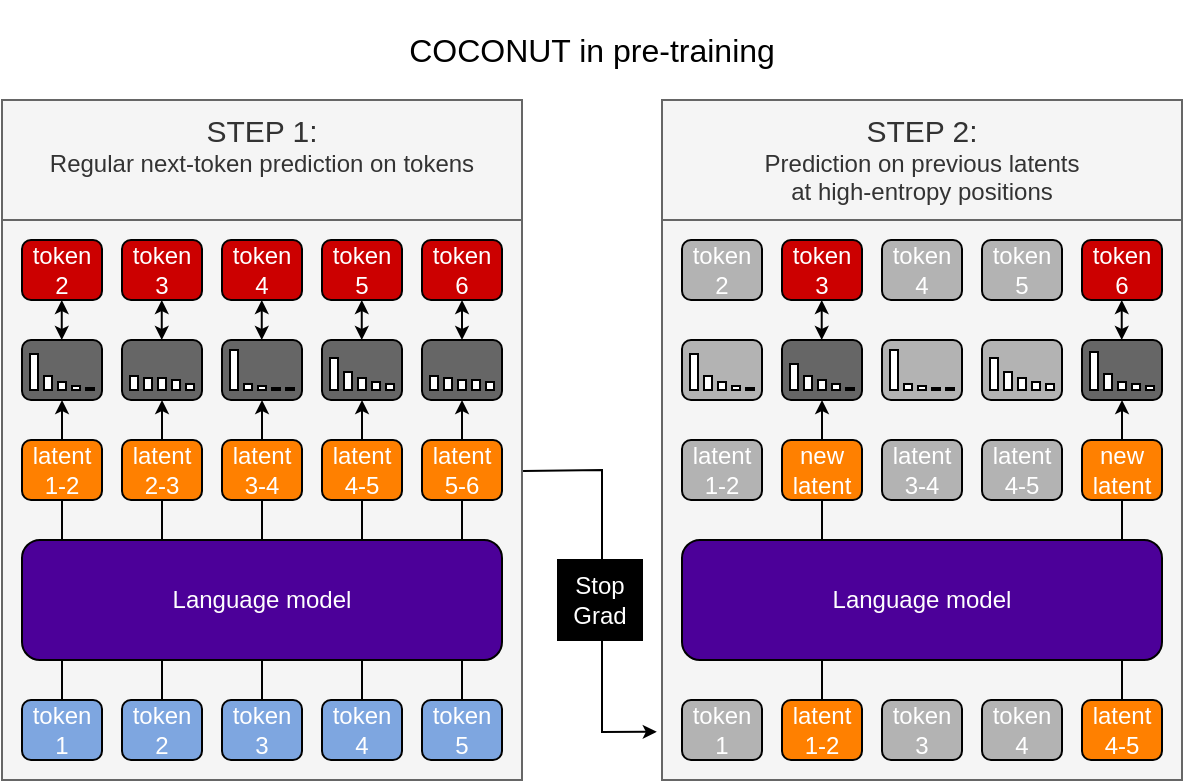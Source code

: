 <mxfile version="26.0.4">
  <diagram name="Seite-1" id="RBNpjxJl_SiNE16JDTqy">
    <mxGraphModel dx="681" dy="481" grid="1" gridSize="10" guides="1" tooltips="1" connect="1" arrows="1" fold="1" page="1" pageScale="1" pageWidth="827" pageHeight="1169" math="0" shadow="0">
      <root>
        <mxCell id="0" />
        <mxCell id="1" parent="0" />
        <mxCell id="LtRF18KnijJm92M0xNn5-76" value="" style="rounded=0;whiteSpace=wrap;html=1;fillColor=#f5f5f5;fontColor=#333333;strokeColor=#666666;" parent="1" vertex="1">
          <mxGeometry x="450" y="140" width="260" height="280" as="geometry" />
        </mxCell>
        <mxCell id="LtRF18KnijJm92M0xNn5-153" style="edgeStyle=orthogonalEdgeStyle;rounded=0;orthogonalLoop=1;jettySize=auto;html=1;exitX=0.5;exitY=0;exitDx=0;exitDy=0;entryX=0.5;entryY=1;entryDx=0;entryDy=0;endSize=4;" parent="1" source="LtRF18KnijJm92M0xNn5-70" target="LtRF18KnijJm92M0xNn5-135" edge="1">
          <mxGeometry relative="1" as="geometry" />
        </mxCell>
        <mxCell id="LtRF18KnijJm92M0xNn5-150" style="edgeStyle=orthogonalEdgeStyle;rounded=0;orthogonalLoop=1;jettySize=auto;html=1;exitX=0.5;exitY=0;exitDx=0;exitDy=0;entryX=0.5;entryY=1;entryDx=0;entryDy=0;endSize=4;" parent="1" source="LtRF18KnijJm92M0xNn5-69" target="LtRF18KnijJm92M0xNn5-117" edge="1">
          <mxGeometry relative="1" as="geometry" />
        </mxCell>
        <mxCell id="LtRF18KnijJm92M0xNn5-75" value="" style="rounded=0;whiteSpace=wrap;html=1;fillColor=#f5f5f5;fontColor=#333333;strokeColor=#666666;verticalAlign=top;" parent="1" vertex="1">
          <mxGeometry x="120" y="140" width="260" height="280" as="geometry" />
        </mxCell>
        <mxCell id="LtRF18KnijJm92M0xNn5-148" style="edgeStyle=orthogonalEdgeStyle;rounded=0;orthogonalLoop=1;jettySize=auto;html=1;exitX=0.5;exitY=0;exitDx=0;exitDy=0;entryX=0.5;entryY=1;entryDx=0;entryDy=0;endSize=4;" parent="1" source="LtRF18KnijJm92M0xNn5-5" target="LtRF18KnijJm92M0xNn5-104" edge="1">
          <mxGeometry relative="1" as="geometry" />
        </mxCell>
        <mxCell id="LtRF18KnijJm92M0xNn5-147" style="edgeStyle=orthogonalEdgeStyle;rounded=0;orthogonalLoop=1;jettySize=auto;html=1;exitX=0.5;exitY=0;exitDx=0;exitDy=0;entryX=0.5;entryY=1;entryDx=0;entryDy=0;endSize=4;" parent="1" source="LtRF18KnijJm92M0xNn5-6" target="LtRF18KnijJm92M0xNn5-98" edge="1">
          <mxGeometry relative="1" as="geometry" />
        </mxCell>
        <mxCell id="LtRF18KnijJm92M0xNn5-146" style="edgeStyle=orthogonalEdgeStyle;rounded=0;orthogonalLoop=1;jettySize=auto;html=1;exitX=0.5;exitY=0;exitDx=0;exitDy=0;entryX=0.5;entryY=1;entryDx=0;entryDy=0;endSize=4;" parent="1" source="LtRF18KnijJm92M0xNn5-4" target="LtRF18KnijJm92M0xNn5-92" edge="1">
          <mxGeometry relative="1" as="geometry" />
        </mxCell>
        <mxCell id="LtRF18KnijJm92M0xNn5-145" style="edgeStyle=orthogonalEdgeStyle;rounded=0;orthogonalLoop=1;jettySize=auto;html=1;exitX=0.5;exitY=0;exitDx=0;exitDy=0;entryX=0.5;entryY=1;entryDx=0;entryDy=0;endSize=4;" parent="1" source="LtRF18KnijJm92M0xNn5-3" target="LtRF18KnijJm92M0xNn5-86" edge="1">
          <mxGeometry relative="1" as="geometry" />
        </mxCell>
        <mxCell id="LtRF18KnijJm92M0xNn5-144" style="edgeStyle=orthogonalEdgeStyle;rounded=0;orthogonalLoop=1;jettySize=auto;html=1;exitX=0.5;exitY=0;exitDx=0;exitDy=0;entryX=0.5;entryY=1;entryDx=0;entryDy=0;endSize=4;" parent="1" source="LtRF18KnijJm92M0xNn5-2" target="LtRF18KnijJm92M0xNn5-80" edge="1">
          <mxGeometry relative="1" as="geometry" />
        </mxCell>
        <mxCell id="LtRF18KnijJm92M0xNn5-1" value="Language model" style="rounded=1;whiteSpace=wrap;html=1;fillColor=#4C0099;fontColor=#FFFFFF;" parent="1" vertex="1">
          <mxGeometry x="130" y="300" width="240" height="60" as="geometry" />
        </mxCell>
        <mxCell id="LtRF18KnijJm92M0xNn5-2" value="token&lt;div&gt;1&lt;/div&gt;" style="rounded=1;whiteSpace=wrap;html=1;fillColor=#7EA6E0;fontColor=#FFFFFF;" parent="1" vertex="1">
          <mxGeometry x="130" y="380" width="40" height="30" as="geometry" />
        </mxCell>
        <mxCell id="LtRF18KnijJm92M0xNn5-3" value="token&lt;div&gt;2&lt;/div&gt;" style="rounded=1;whiteSpace=wrap;html=1;fillColor=#7EA6E0;fontColor=#FFFFFF;" parent="1" vertex="1">
          <mxGeometry x="180" y="380" width="40" height="30" as="geometry" />
        </mxCell>
        <mxCell id="LtRF18KnijJm92M0xNn5-4" value="token&lt;div&gt;3&lt;/div&gt;" style="rounded=1;whiteSpace=wrap;html=1;fillColor=#7EA6E0;fontColor=#FFFFFF;" parent="1" vertex="1">
          <mxGeometry x="230" y="380" width="40" height="30" as="geometry" />
        </mxCell>
        <mxCell id="LtRF18KnijJm92M0xNn5-5" value="token&lt;div&gt;5&lt;/div&gt;" style="rounded=1;whiteSpace=wrap;html=1;fillColor=#7EA6E0;fontColor=#FFFFFF;" parent="1" vertex="1">
          <mxGeometry x="330" y="380" width="40" height="30" as="geometry" />
        </mxCell>
        <mxCell id="LtRF18KnijJm92M0xNn5-6" value="token&lt;div&gt;4&lt;/div&gt;" style="rounded=1;whiteSpace=wrap;html=1;fillColor=#7EA6E0;fontColor=#FFFFFF;" parent="1" vertex="1">
          <mxGeometry x="280" y="380" width="40" height="30" as="geometry" />
        </mxCell>
        <mxCell id="LtRF18KnijJm92M0xNn5-12" value="latent&lt;div&gt;1-2&lt;/div&gt;" style="rounded=1;whiteSpace=wrap;html=1;fillColor=#FF8000;fontColor=#FFFFFF;" parent="1" vertex="1">
          <mxGeometry x="130" y="250" width="40" height="30" as="geometry" />
        </mxCell>
        <mxCell id="LtRF18KnijJm92M0xNn5-13" value="latent&lt;div&gt;2-3&lt;/div&gt;" style="rounded=1;whiteSpace=wrap;html=1;fillColor=#FF8000;fontColor=#FFFFFF;" parent="1" vertex="1">
          <mxGeometry x="180" y="250" width="40" height="30" as="geometry" />
        </mxCell>
        <mxCell id="LtRF18KnijJm92M0xNn5-14" value="latent&lt;div&gt;3-4&lt;/div&gt;" style="rounded=1;whiteSpace=wrap;html=1;fillColor=#FF8000;fontColor=#FFFFFF;" parent="1" vertex="1">
          <mxGeometry x="230" y="250" width="40" height="30" as="geometry" />
        </mxCell>
        <mxCell id="LtRF18KnijJm92M0xNn5-15" value="latent&lt;div&gt;5-6&lt;/div&gt;" style="rounded=1;whiteSpace=wrap;html=1;fillColor=#FF8000;fontColor=#FFFFFF;" parent="1" vertex="1">
          <mxGeometry x="330" y="250" width="40" height="30" as="geometry" />
        </mxCell>
        <mxCell id="LtRF18KnijJm92M0xNn5-16" value="latent&lt;div&gt;4-5&lt;/div&gt;" style="rounded=1;whiteSpace=wrap;html=1;fillColor=#FF8000;fontColor=#FFFFFF;" parent="1" vertex="1">
          <mxGeometry x="280" y="250" width="40" height="30" as="geometry" />
        </mxCell>
        <mxCell id="LtRF18KnijJm92M0xNn5-38" value="token&lt;div&gt;2&lt;/div&gt;" style="rounded=1;whiteSpace=wrap;html=1;fontColor=#FFFFFF;fillColor=#CC0000;" parent="1" vertex="1">
          <mxGeometry x="130" y="150" width="40" height="30" as="geometry" />
        </mxCell>
        <mxCell id="LtRF18KnijJm92M0xNn5-39" value="token&lt;div&gt;3&lt;/div&gt;" style="rounded=1;whiteSpace=wrap;html=1;fontColor=#FFFFFF;fillColor=#CC0000;" parent="1" vertex="1">
          <mxGeometry x="180" y="150" width="40" height="30" as="geometry" />
        </mxCell>
        <mxCell id="LtRF18KnijJm92M0xNn5-40" value="token&lt;div&gt;4&lt;/div&gt;" style="rounded=1;whiteSpace=wrap;html=1;fontColor=#FFFFFF;fillColor=#CC0000;" parent="1" vertex="1">
          <mxGeometry x="230" y="150" width="40" height="30" as="geometry" />
        </mxCell>
        <mxCell id="LtRF18KnijJm92M0xNn5-41" value="token&lt;div&gt;6&lt;/div&gt;" style="rounded=1;whiteSpace=wrap;html=1;fontColor=#FFFFFF;fillColor=#CC0000;" parent="1" vertex="1">
          <mxGeometry x="330" y="150" width="40" height="30" as="geometry" />
        </mxCell>
        <mxCell id="LtRF18KnijJm92M0xNn5-42" value="token&lt;div&gt;5&lt;/div&gt;" style="rounded=1;whiteSpace=wrap;html=1;fontColor=#FFFFFF;fillColor=#CC0000;" parent="1" vertex="1">
          <mxGeometry x="280" y="150" width="40" height="30" as="geometry" />
        </mxCell>
        <mxCell id="LtRF18KnijJm92M0xNn5-48" value="Language model" style="rounded=1;whiteSpace=wrap;html=1;fillColor=#4C0099;fontColor=#FFFFFF;" parent="1" vertex="1">
          <mxGeometry x="460" y="300" width="240" height="60" as="geometry" />
        </mxCell>
        <mxCell id="LtRF18KnijJm92M0xNn5-49" value="token&lt;div&gt;1&lt;/div&gt;" style="rounded=1;whiteSpace=wrap;html=1;fillColor=light-dark(#b3b3b3, #436697);fontColor=#FFFFFF;" parent="1" vertex="1">
          <mxGeometry x="460" y="380" width="40" height="30" as="geometry" />
        </mxCell>
        <mxCell id="LtRF18KnijJm92M0xNn5-51" value="token&lt;div&gt;3&lt;/div&gt;" style="rounded=1;whiteSpace=wrap;html=1;fillColor=light-dark(#b3b3b3, #436697);fontColor=#FFFFFF;" parent="1" vertex="1">
          <mxGeometry x="560" y="380" width="40" height="30" as="geometry" />
        </mxCell>
        <mxCell id="LtRF18KnijJm92M0xNn5-53" value="token&lt;div&gt;4&lt;/div&gt;" style="rounded=1;whiteSpace=wrap;html=1;fillColor=light-dark(#b3b3b3, #436697);fontColor=#FFFFFF;" parent="1" vertex="1">
          <mxGeometry x="610" y="380" width="40" height="30" as="geometry" />
        </mxCell>
        <mxCell id="LtRF18KnijJm92M0xNn5-59" value="latent&lt;div&gt;1-2&lt;/div&gt;" style="rounded=1;whiteSpace=wrap;html=1;fillColor=light-dark(#b3b3b3, #436697);fontColor=#FFFFFF;" parent="1" vertex="1">
          <mxGeometry x="460" y="250" width="40" height="30" as="geometry" />
        </mxCell>
        <mxCell id="LtRF18KnijJm92M0xNn5-60" value="new latent" style="rounded=1;whiteSpace=wrap;html=1;fillColor=#FF8000;fontColor=#FFFFFF;" parent="1" vertex="1">
          <mxGeometry x="510" y="250" width="40" height="30" as="geometry" />
        </mxCell>
        <mxCell id="LtRF18KnijJm92M0xNn5-61" value="latent&lt;div&gt;3-4&lt;/div&gt;" style="rounded=1;whiteSpace=wrap;html=1;fillColor=light-dark(#b3b3b3, #436697);fontColor=#FFFFFF;" parent="1" vertex="1">
          <mxGeometry x="560" y="250" width="40" height="30" as="geometry" />
        </mxCell>
        <mxCell id="LtRF18KnijJm92M0xNn5-62" value="new latent" style="rounded=1;whiteSpace=wrap;html=1;fillColor=#FF8000;fontColor=#FFFFFF;" parent="1" vertex="1">
          <mxGeometry x="660" y="250" width="40" height="30" as="geometry" />
        </mxCell>
        <mxCell id="LtRF18KnijJm92M0xNn5-63" value="latent&lt;div&gt;4-5&lt;/div&gt;" style="rounded=1;whiteSpace=wrap;html=1;fillColor=light-dark(#b3b3b3, #436697);fontColor=#FFFFFF;" parent="1" vertex="1">
          <mxGeometry x="610" y="250" width="40" height="30" as="geometry" />
        </mxCell>
        <mxCell id="LtRF18KnijJm92M0xNn5-64" value="token&lt;div&gt;2&lt;/div&gt;" style="rounded=1;whiteSpace=wrap;html=1;fontColor=#FFFFFF;fillColor=light-dark(#b3b3b3, #436697);" parent="1" vertex="1">
          <mxGeometry x="460" y="150" width="40" height="30" as="geometry" />
        </mxCell>
        <mxCell id="LtRF18KnijJm92M0xNn5-65" value="token&lt;div&gt;3&lt;/div&gt;" style="rounded=1;whiteSpace=wrap;html=1;fontColor=#FFFFFF;fillColor=#CC0000;" parent="1" vertex="1">
          <mxGeometry x="510" y="150" width="40" height="30" as="geometry" />
        </mxCell>
        <mxCell id="LtRF18KnijJm92M0xNn5-66" value="token&lt;div&gt;4&lt;/div&gt;" style="rounded=1;whiteSpace=wrap;html=1;fontColor=#FFFFFF;fillColor=light-dark(#b3b3b3, #436697);" parent="1" vertex="1">
          <mxGeometry x="560" y="150" width="40" height="30" as="geometry" />
        </mxCell>
        <mxCell id="LtRF18KnijJm92M0xNn5-67" value="token&lt;div&gt;6&lt;/div&gt;" style="rounded=1;whiteSpace=wrap;html=1;fontColor=#FFFFFF;fillColor=#CC0000;" parent="1" vertex="1">
          <mxGeometry x="660" y="150" width="40" height="30" as="geometry" />
        </mxCell>
        <mxCell id="LtRF18KnijJm92M0xNn5-68" value="token&lt;div&gt;5&lt;/div&gt;" style="rounded=1;whiteSpace=wrap;html=1;fontColor=#FFFFFF;fillColor=light-dark(#b3b3b3, #436697);" parent="1" vertex="1">
          <mxGeometry x="610" y="150" width="40" height="30" as="geometry" />
        </mxCell>
        <mxCell id="LtRF18KnijJm92M0xNn5-69" value="latent&lt;div&gt;1-2&lt;/div&gt;" style="rounded=1;whiteSpace=wrap;html=1;fillColor=#FF8000;fontColor=#FFFFFF;" parent="1" vertex="1">
          <mxGeometry x="510" y="380" width="40" height="30" as="geometry" />
        </mxCell>
        <mxCell id="LtRF18KnijJm92M0xNn5-70" value="latent&lt;div&gt;4-5&lt;/div&gt;" style="rounded=1;whiteSpace=wrap;html=1;fillColor=#FF8000;fontColor=#FFFFFF;" parent="1" vertex="1">
          <mxGeometry x="660" y="380" width="40" height="30" as="geometry" />
        </mxCell>
        <mxCell id="LtRF18KnijJm92M0xNn5-77" value="" style="endArrow=classic;html=1;rounded=0;entryX=-0.01;entryY=0.914;entryDx=0;entryDy=0;entryPerimeter=0;exitX=1.002;exitY=0.448;exitDx=0;exitDy=0;exitPerimeter=0;endSize=4;" parent="1" source="LtRF18KnijJm92M0xNn5-75" target="LtRF18KnijJm92M0xNn5-76" edge="1">
          <mxGeometry width="50" height="50" relative="1" as="geometry">
            <mxPoint x="382" y="264" as="sourcePoint" />
            <mxPoint x="380" y="150" as="targetPoint" />
            <Array as="points">
              <mxPoint x="420" y="265" />
              <mxPoint x="420" y="396" />
            </Array>
          </mxGeometry>
        </mxCell>
        <mxCell id="LtRF18KnijJm92M0xNn5-78" value="Stop&lt;div&gt;Grad&lt;/div&gt;" style="rounded=0;whiteSpace=wrap;html=1;fillColor=#000000;fontColor=#FFFFFF;" parent="1" vertex="1">
          <mxGeometry x="398" y="310" width="42" height="40" as="geometry" />
        </mxCell>
        <mxCell id="LtRF18KnijJm92M0xNn5-80" value="" style="rounded=1;whiteSpace=wrap;html=1;fillColor=light-dark(#666666, #535353);" parent="1" vertex="1">
          <mxGeometry x="130" y="200" width="40" height="30" as="geometry" />
        </mxCell>
        <mxCell id="LtRF18KnijJm92M0xNn5-81" value="" style="rounded=0;whiteSpace=wrap;html=1;" parent="1" vertex="1">
          <mxGeometry x="134" y="207" width="4" height="18" as="geometry" />
        </mxCell>
        <mxCell id="LtRF18KnijJm92M0xNn5-82" value="" style="rounded=0;whiteSpace=wrap;html=1;" parent="1" vertex="1">
          <mxGeometry x="141" y="218" width="4" height="7" as="geometry" />
        </mxCell>
        <mxCell id="LtRF18KnijJm92M0xNn5-83" value="" style="rounded=0;whiteSpace=wrap;html=1;" parent="1" vertex="1">
          <mxGeometry x="148" y="221" width="4" height="4" as="geometry" />
        </mxCell>
        <mxCell id="LtRF18KnijJm92M0xNn5-84" value="" style="rounded=0;whiteSpace=wrap;html=1;" parent="1" vertex="1">
          <mxGeometry x="162" y="224" width="4" height="1" as="geometry" />
        </mxCell>
        <mxCell id="LtRF18KnijJm92M0xNn5-85" value="" style="rounded=0;whiteSpace=wrap;html=1;" parent="1" vertex="1">
          <mxGeometry x="155" y="223" width="4" height="2" as="geometry" />
        </mxCell>
        <mxCell id="LtRF18KnijJm92M0xNn5-86" value="" style="rounded=1;whiteSpace=wrap;html=1;fillColor=light-dark(#666666, #535353);" parent="1" vertex="1">
          <mxGeometry x="180" y="200" width="40" height="30" as="geometry" />
        </mxCell>
        <mxCell id="LtRF18KnijJm92M0xNn5-87" value="" style="rounded=0;whiteSpace=wrap;html=1;" parent="1" vertex="1">
          <mxGeometry x="184" y="218" width="4" height="7" as="geometry" />
        </mxCell>
        <mxCell id="LtRF18KnijJm92M0xNn5-88" value="" style="rounded=0;whiteSpace=wrap;html=1;" parent="1" vertex="1">
          <mxGeometry x="191" y="219" width="4" height="6" as="geometry" />
        </mxCell>
        <mxCell id="LtRF18KnijJm92M0xNn5-89" value="" style="rounded=0;whiteSpace=wrap;html=1;" parent="1" vertex="1">
          <mxGeometry x="198" y="219" width="4" height="6" as="geometry" />
        </mxCell>
        <mxCell id="LtRF18KnijJm92M0xNn5-90" value="" style="rounded=0;whiteSpace=wrap;html=1;" parent="1" vertex="1">
          <mxGeometry x="212" y="222" width="4" height="3" as="geometry" />
        </mxCell>
        <mxCell id="LtRF18KnijJm92M0xNn5-91" value="" style="rounded=0;whiteSpace=wrap;html=1;" parent="1" vertex="1">
          <mxGeometry x="205" y="220" width="4" height="5" as="geometry" />
        </mxCell>
        <mxCell id="LtRF18KnijJm92M0xNn5-92" value="" style="rounded=1;whiteSpace=wrap;html=1;fillColor=light-dark(#666666, #535353);" parent="1" vertex="1">
          <mxGeometry x="230" y="200" width="40" height="30" as="geometry" />
        </mxCell>
        <mxCell id="LtRF18KnijJm92M0xNn5-93" value="" style="rounded=0;whiteSpace=wrap;html=1;" parent="1" vertex="1">
          <mxGeometry x="234" y="205" width="4" height="20" as="geometry" />
        </mxCell>
        <mxCell id="LtRF18KnijJm92M0xNn5-94" value="" style="rounded=0;whiteSpace=wrap;html=1;" parent="1" vertex="1">
          <mxGeometry x="241" y="222" width="4" height="3" as="geometry" />
        </mxCell>
        <mxCell id="LtRF18KnijJm92M0xNn5-95" value="" style="rounded=0;whiteSpace=wrap;html=1;" parent="1" vertex="1">
          <mxGeometry x="248" y="223" width="4" height="2" as="geometry" />
        </mxCell>
        <mxCell id="LtRF18KnijJm92M0xNn5-96" value="" style="rounded=0;whiteSpace=wrap;html=1;" parent="1" vertex="1">
          <mxGeometry x="262" y="224" width="4" height="1" as="geometry" />
        </mxCell>
        <mxCell id="LtRF18KnijJm92M0xNn5-97" value="" style="rounded=0;whiteSpace=wrap;html=1;" parent="1" vertex="1">
          <mxGeometry x="255" y="224" width="4" height="1" as="geometry" />
        </mxCell>
        <mxCell id="LtRF18KnijJm92M0xNn5-98" value="" style="rounded=1;whiteSpace=wrap;html=1;fillColor=light-dark(#666666, #535353);" parent="1" vertex="1">
          <mxGeometry x="280" y="200" width="40" height="30" as="geometry" />
        </mxCell>
        <mxCell id="LtRF18KnijJm92M0xNn5-99" value="" style="rounded=0;whiteSpace=wrap;html=1;" parent="1" vertex="1">
          <mxGeometry x="284" y="209" width="4" height="16" as="geometry" />
        </mxCell>
        <mxCell id="LtRF18KnijJm92M0xNn5-100" value="" style="rounded=0;whiteSpace=wrap;html=1;" parent="1" vertex="1">
          <mxGeometry x="291" y="216" width="4" height="9" as="geometry" />
        </mxCell>
        <mxCell id="LtRF18KnijJm92M0xNn5-101" value="" style="rounded=0;whiteSpace=wrap;html=1;" parent="1" vertex="1">
          <mxGeometry x="298" y="219" width="4" height="6" as="geometry" />
        </mxCell>
        <mxCell id="LtRF18KnijJm92M0xNn5-102" value="" style="rounded=0;whiteSpace=wrap;html=1;" parent="1" vertex="1">
          <mxGeometry x="312" y="222" width="4" height="3" as="geometry" />
        </mxCell>
        <mxCell id="LtRF18KnijJm92M0xNn5-103" value="" style="rounded=0;whiteSpace=wrap;html=1;" parent="1" vertex="1">
          <mxGeometry x="305" y="221" width="4" height="4" as="geometry" />
        </mxCell>
        <mxCell id="LtRF18KnijJm92M0xNn5-104" value="" style="rounded=1;whiteSpace=wrap;html=1;fillColor=light-dark(#666666, #535353);" parent="1" vertex="1">
          <mxGeometry x="330" y="200" width="40" height="30" as="geometry" />
        </mxCell>
        <mxCell id="LtRF18KnijJm92M0xNn5-105" value="" style="rounded=0;whiteSpace=wrap;html=1;" parent="1" vertex="1">
          <mxGeometry x="334" y="218" width="4" height="7" as="geometry" />
        </mxCell>
        <mxCell id="LtRF18KnijJm92M0xNn5-106" value="" style="rounded=0;whiteSpace=wrap;html=1;" parent="1" vertex="1">
          <mxGeometry x="341" y="219" width="4" height="6" as="geometry" />
        </mxCell>
        <mxCell id="LtRF18KnijJm92M0xNn5-107" value="" style="rounded=0;whiteSpace=wrap;html=1;" parent="1" vertex="1">
          <mxGeometry x="348" y="220" width="4" height="5" as="geometry" />
        </mxCell>
        <mxCell id="LtRF18KnijJm92M0xNn5-108" value="" style="rounded=0;whiteSpace=wrap;html=1;" parent="1" vertex="1">
          <mxGeometry x="362" y="221" width="4" height="4" as="geometry" />
        </mxCell>
        <mxCell id="LtRF18KnijJm92M0xNn5-109" value="" style="rounded=0;whiteSpace=wrap;html=1;" parent="1" vertex="1">
          <mxGeometry x="355" y="220" width="4" height="5" as="geometry" />
        </mxCell>
        <mxCell id="LtRF18KnijJm92M0xNn5-111" value="" style="rounded=1;whiteSpace=wrap;html=1;fillColor=light-dark(#b3b3b3, #535353);" parent="1" vertex="1">
          <mxGeometry x="460" y="200" width="40" height="30" as="geometry" />
        </mxCell>
        <mxCell id="LtRF18KnijJm92M0xNn5-112" value="" style="rounded=0;whiteSpace=wrap;html=1;" parent="1" vertex="1">
          <mxGeometry x="464" y="207" width="4" height="18" as="geometry" />
        </mxCell>
        <mxCell id="LtRF18KnijJm92M0xNn5-113" value="" style="rounded=0;whiteSpace=wrap;html=1;" parent="1" vertex="1">
          <mxGeometry x="471" y="218" width="4" height="7" as="geometry" />
        </mxCell>
        <mxCell id="LtRF18KnijJm92M0xNn5-114" value="" style="rounded=0;whiteSpace=wrap;html=1;" parent="1" vertex="1">
          <mxGeometry x="478" y="221" width="4" height="4" as="geometry" />
        </mxCell>
        <mxCell id="LtRF18KnijJm92M0xNn5-115" value="" style="rounded=0;whiteSpace=wrap;html=1;" parent="1" vertex="1">
          <mxGeometry x="492" y="224" width="4" height="1" as="geometry" />
        </mxCell>
        <mxCell id="LtRF18KnijJm92M0xNn5-116" value="" style="rounded=0;whiteSpace=wrap;html=1;" parent="1" vertex="1">
          <mxGeometry x="485" y="223" width="4" height="2" as="geometry" />
        </mxCell>
        <mxCell id="LtRF18KnijJm92M0xNn5-117" value="" style="rounded=1;whiteSpace=wrap;html=1;fillColor=light-dark(#666666, #535353);" parent="1" vertex="1">
          <mxGeometry x="510" y="200" width="40" height="30" as="geometry" />
        </mxCell>
        <mxCell id="LtRF18KnijJm92M0xNn5-118" value="" style="rounded=0;whiteSpace=wrap;html=1;" parent="1" vertex="1">
          <mxGeometry x="514" y="212" width="4" height="13" as="geometry" />
        </mxCell>
        <mxCell id="LtRF18KnijJm92M0xNn5-119" value="" style="rounded=0;whiteSpace=wrap;html=1;" parent="1" vertex="1">
          <mxGeometry x="521" y="218" width="4" height="7" as="geometry" />
        </mxCell>
        <mxCell id="LtRF18KnijJm92M0xNn5-120" value="" style="rounded=0;whiteSpace=wrap;html=1;" parent="1" vertex="1">
          <mxGeometry x="528" y="220" width="4" height="5" as="geometry" />
        </mxCell>
        <mxCell id="LtRF18KnijJm92M0xNn5-121" value="" style="rounded=0;whiteSpace=wrap;html=1;" parent="1" vertex="1">
          <mxGeometry x="542" y="224" width="4" height="1" as="geometry" />
        </mxCell>
        <mxCell id="LtRF18KnijJm92M0xNn5-122" value="" style="rounded=0;whiteSpace=wrap;html=1;" parent="1" vertex="1">
          <mxGeometry x="535" y="222" width="4" height="3" as="geometry" />
        </mxCell>
        <mxCell id="LtRF18KnijJm92M0xNn5-123" value="" style="rounded=1;whiteSpace=wrap;html=1;fillColor=light-dark(#b3b3b3, #535353);" parent="1" vertex="1">
          <mxGeometry x="560" y="200" width="40" height="30" as="geometry" />
        </mxCell>
        <mxCell id="LtRF18KnijJm92M0xNn5-124" value="" style="rounded=0;whiteSpace=wrap;html=1;" parent="1" vertex="1">
          <mxGeometry x="564" y="205" width="4" height="20" as="geometry" />
        </mxCell>
        <mxCell id="LtRF18KnijJm92M0xNn5-125" value="" style="rounded=0;whiteSpace=wrap;html=1;" parent="1" vertex="1">
          <mxGeometry x="571" y="222" width="4" height="3" as="geometry" />
        </mxCell>
        <mxCell id="LtRF18KnijJm92M0xNn5-126" value="" style="rounded=0;whiteSpace=wrap;html=1;" parent="1" vertex="1">
          <mxGeometry x="578" y="223" width="4" height="2" as="geometry" />
        </mxCell>
        <mxCell id="LtRF18KnijJm92M0xNn5-127" value="" style="rounded=0;whiteSpace=wrap;html=1;" parent="1" vertex="1">
          <mxGeometry x="592" y="224" width="4" height="1" as="geometry" />
        </mxCell>
        <mxCell id="LtRF18KnijJm92M0xNn5-128" value="" style="rounded=0;whiteSpace=wrap;html=1;" parent="1" vertex="1">
          <mxGeometry x="585" y="224" width="4" height="1" as="geometry" />
        </mxCell>
        <mxCell id="LtRF18KnijJm92M0xNn5-129" value="" style="rounded=1;whiteSpace=wrap;html=1;fillColor=light-dark(#b3b3b3, #535353);" parent="1" vertex="1">
          <mxGeometry x="610" y="200" width="40" height="30" as="geometry" />
        </mxCell>
        <mxCell id="LtRF18KnijJm92M0xNn5-130" value="" style="rounded=0;whiteSpace=wrap;html=1;" parent="1" vertex="1">
          <mxGeometry x="614" y="209" width="4" height="16" as="geometry" />
        </mxCell>
        <mxCell id="LtRF18KnijJm92M0xNn5-131" value="" style="rounded=0;whiteSpace=wrap;html=1;" parent="1" vertex="1">
          <mxGeometry x="621" y="216" width="4" height="9" as="geometry" />
        </mxCell>
        <mxCell id="LtRF18KnijJm92M0xNn5-132" value="" style="rounded=0;whiteSpace=wrap;html=1;" parent="1" vertex="1">
          <mxGeometry x="628" y="219" width="4" height="6" as="geometry" />
        </mxCell>
        <mxCell id="LtRF18KnijJm92M0xNn5-133" value="" style="rounded=0;whiteSpace=wrap;html=1;" parent="1" vertex="1">
          <mxGeometry x="642" y="222" width="4" height="3" as="geometry" />
        </mxCell>
        <mxCell id="LtRF18KnijJm92M0xNn5-134" value="" style="rounded=0;whiteSpace=wrap;html=1;" parent="1" vertex="1">
          <mxGeometry x="635" y="221" width="4" height="4" as="geometry" />
        </mxCell>
        <mxCell id="LtRF18KnijJm92M0xNn5-135" value="" style="rounded=1;whiteSpace=wrap;html=1;fillColor=light-dark(#666666, #535353);" parent="1" vertex="1">
          <mxGeometry x="660" y="200" width="40" height="30" as="geometry" />
        </mxCell>
        <mxCell id="LtRF18KnijJm92M0xNn5-136" value="" style="rounded=0;whiteSpace=wrap;html=1;" parent="1" vertex="1">
          <mxGeometry x="664" y="206" width="4" height="19" as="geometry" />
        </mxCell>
        <mxCell id="LtRF18KnijJm92M0xNn5-137" value="" style="rounded=0;whiteSpace=wrap;html=1;" parent="1" vertex="1">
          <mxGeometry x="671" y="217" width="4" height="8" as="geometry" />
        </mxCell>
        <mxCell id="LtRF18KnijJm92M0xNn5-138" value="" style="rounded=0;whiteSpace=wrap;html=1;" parent="1" vertex="1">
          <mxGeometry x="678" y="221" width="4" height="4" as="geometry" />
        </mxCell>
        <mxCell id="LtRF18KnijJm92M0xNn5-139" value="" style="rounded=0;whiteSpace=wrap;html=1;" parent="1" vertex="1">
          <mxGeometry x="692" y="223" width="4" height="2" as="geometry" />
        </mxCell>
        <mxCell id="LtRF18KnijJm92M0xNn5-140" value="" style="rounded=0;whiteSpace=wrap;html=1;" parent="1" vertex="1">
          <mxGeometry x="685" y="222" width="4" height="3" as="geometry" />
        </mxCell>
        <mxCell id="LtRF18KnijJm92M0xNn5-141" value="&lt;font style=&quot;font-size: 15px;&quot;&gt;STEP 1:&lt;/font&gt;&lt;div&gt;Regular next-token prediction on tokens&lt;/div&gt;" style="rounded=0;whiteSpace=wrap;html=1;fillColor=#f5f5f5;fontColor=#333333;strokeColor=#666666;verticalAlign=top;" parent="1" vertex="1">
          <mxGeometry x="120" y="80" width="260" height="60" as="geometry" />
        </mxCell>
        <mxCell id="LtRF18KnijJm92M0xNn5-142" value="&lt;font style=&quot;font-size: 15px;&quot;&gt;STEP 2:&lt;/font&gt;&lt;div&gt;Prediction on previous latents&lt;/div&gt;&lt;div&gt;at high-entropy positions&lt;/div&gt;" style="rounded=0;whiteSpace=wrap;html=1;fillColor=#f5f5f5;fontColor=#333333;strokeColor=#666666;verticalAlign=top;" parent="1" vertex="1">
          <mxGeometry x="450" y="80" width="260" height="60" as="geometry" />
        </mxCell>
        <mxCell id="LtRF18KnijJm92M0xNn5-154" value="" style="endArrow=classic;startArrow=classic;html=1;rounded=0;entryX=0.5;entryY=1;entryDx=0;entryDy=0;exitX=0.5;exitY=0;exitDx=0;exitDy=0;strokeWidth=1;endSize=4;startSize=4;" parent="1" source="LtRF18KnijJm92M0xNn5-104" target="LtRF18KnijJm92M0xNn5-41" edge="1">
          <mxGeometry width="50" height="50" relative="1" as="geometry">
            <mxPoint x="330" y="300" as="sourcePoint" />
            <mxPoint x="380" y="250" as="targetPoint" />
          </mxGeometry>
        </mxCell>
        <mxCell id="LtRF18KnijJm92M0xNn5-157" value="" style="endArrow=classic;startArrow=classic;html=1;rounded=0;entryX=0.5;entryY=1;entryDx=0;entryDy=0;exitX=0.5;exitY=0;exitDx=0;exitDy=0;strokeWidth=1;endSize=4;startSize=4;" parent="1" edge="1">
          <mxGeometry width="50" height="50" relative="1" as="geometry">
            <mxPoint x="299.88" y="200" as="sourcePoint" />
            <mxPoint x="299.88" y="180" as="targetPoint" />
          </mxGeometry>
        </mxCell>
        <mxCell id="LtRF18KnijJm92M0xNn5-158" value="" style="endArrow=classic;startArrow=classic;html=1;rounded=0;entryX=0.5;entryY=1;entryDx=0;entryDy=0;exitX=0.5;exitY=0;exitDx=0;exitDy=0;strokeWidth=1;endSize=4;startSize=4;" parent="1" edge="1">
          <mxGeometry width="50" height="50" relative="1" as="geometry">
            <mxPoint x="249.88" y="200" as="sourcePoint" />
            <mxPoint x="249.88" y="180" as="targetPoint" />
          </mxGeometry>
        </mxCell>
        <mxCell id="LtRF18KnijJm92M0xNn5-159" value="" style="endArrow=classic;startArrow=classic;html=1;rounded=0;entryX=0.5;entryY=1;entryDx=0;entryDy=0;exitX=0.5;exitY=0;exitDx=0;exitDy=0;strokeWidth=1;endSize=4;startSize=4;" parent="1" edge="1">
          <mxGeometry width="50" height="50" relative="1" as="geometry">
            <mxPoint x="199.88" y="200" as="sourcePoint" />
            <mxPoint x="199.88" y="180" as="targetPoint" />
          </mxGeometry>
        </mxCell>
        <mxCell id="LtRF18KnijJm92M0xNn5-160" value="" style="endArrow=classic;startArrow=classic;html=1;rounded=0;entryX=0.5;entryY=1;entryDx=0;entryDy=0;exitX=0.5;exitY=0;exitDx=0;exitDy=0;strokeWidth=1;endSize=4;startSize=4;" parent="1" edge="1">
          <mxGeometry width="50" height="50" relative="1" as="geometry">
            <mxPoint x="149.88" y="200" as="sourcePoint" />
            <mxPoint x="149.88" y="180" as="targetPoint" />
          </mxGeometry>
        </mxCell>
        <mxCell id="LtRF18KnijJm92M0xNn5-161" value="" style="endArrow=classic;startArrow=classic;html=1;rounded=0;entryX=0.5;entryY=1;entryDx=0;entryDy=0;exitX=0.5;exitY=0;exitDx=0;exitDy=0;strokeWidth=1;endSize=4;startSize=4;" parent="1" edge="1">
          <mxGeometry width="50" height="50" relative="1" as="geometry">
            <mxPoint x="529.86" y="200" as="sourcePoint" />
            <mxPoint x="529.86" y="180" as="targetPoint" />
          </mxGeometry>
        </mxCell>
        <mxCell id="LtRF18KnijJm92M0xNn5-162" value="" style="endArrow=classic;startArrow=classic;html=1;rounded=0;entryX=0.5;entryY=1;entryDx=0;entryDy=0;exitX=0.5;exitY=0;exitDx=0;exitDy=0;strokeWidth=1;endSize=4;startSize=4;" parent="1" edge="1">
          <mxGeometry width="50" height="50" relative="1" as="geometry">
            <mxPoint x="679.87" y="200" as="sourcePoint" />
            <mxPoint x="679.87" y="180" as="targetPoint" />
          </mxGeometry>
        </mxCell>
        <mxCell id="LtRF18KnijJm92M0xNn5-163" value="&lt;font style=&quot;font-size: 16px;&quot;&gt;COCONUT in pre-training&lt;/font&gt;" style="text;html=1;align=center;verticalAlign=middle;whiteSpace=wrap;rounded=0;" parent="1" vertex="1">
          <mxGeometry x="120" y="30" width="590" height="50" as="geometry" />
        </mxCell>
      </root>
    </mxGraphModel>
  </diagram>
</mxfile>
